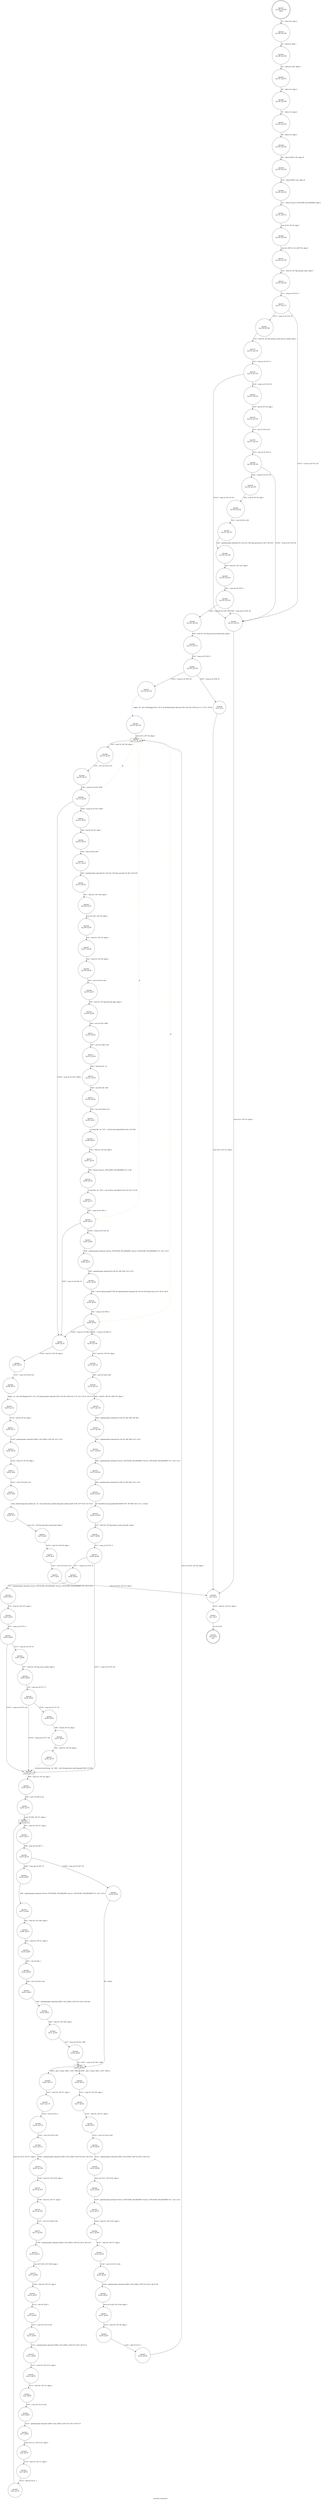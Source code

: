 digraph pstcache_enumerate {
label="pstcache_enumerate"
43450 [label="N43450\n(rp:0, ep:0)\nexit", shape="doublecircle"]
43451 [label="N43451\n(rp:150, ep:150)\nentry", shape="doublecircle"]
43451 -> 43453 [label="%3 = alloca i32, align 4"]
43453 [label="N43453\n(rp:149, ep:149)", shape="circle"]
43453 -> 43454 [label="%4 = alloca i8, align 1"]
43454 [label="N43454\n(rp:148, ep:148)", shape="circle"]
43454 -> 43455 [label="%5 = alloca [8 x i8]*, align 8"]
43455 [label="N43455\n(rp:147, ep:147)", shape="circle"]
43455 -> 43456 [label="%6 = alloca i32, align 4"]
43456 [label="N43456\n(rp:146, ep:146)", shape="circle"]
43456 -> 43457 [label="%7 = alloca i32, align 4"]
43457 [label="N43457\n(rp:145, ep:145)", shape="circle"]
43457 -> 43458 [label="%8 = alloca i16, align 2"]
43458 [label="N43458\n(rp:144, ep:144)", shape="circle"]
43458 -> 43459 [label="%9 = alloca [2560 x i16], align 16"]
43459 [label="N43459\n(rp:143, ep:143)", shape="circle"]
43459 -> 43460 [label="%10 = alloca [2560 x i32], align 16"]
43460 [label="N43460\n(rp:142, ep:142)", shape="circle"]
43460 -> 43461 [label="%11 = alloca %struct._PSTCACHE_CELLHEADER, align 4"]
43461 [label="N43461\n(rp:141, ep:141)", shape="circle"]
43461 -> 43463 [label="store i8 %0, i8* %4, align 1"]
43463 [label="N43463\n(rp:140, ep:140)", shape="circle"]
43463 -> 43471 [label="store [8 x i8]* %1, [8 x i8]** %5, align 8"]
43471 [label="N43471\n(rp:139, ep:139)", shape="circle"]
43471 -> 43472 [label="%12 = load i32, i32* @g_bitmap_cache, align 4"]
43472 [label="N43472\n(rp:138, ep:138)", shape="circle"]
43472 -> 43473 [label="%13 = icmp ne i32 %12, 0"]
43473 [label="N43473\n(rp:137, ep:137)", shape="circle"]
43473 -> 43622 [label="[%13 = icmp ne i32 %12, 0]"]
43473 -> 43487 [label="[!(%13 = icmp ne i32 %12, 0)]"]
43475 [label="N43475\n(rp:135, ep:135)", shape="circle"]
43475 -> 43476 [label="%16 = icmp ne i32 %15, 0"]
43476 [label="N43476\n(rp:134, ep:134)", shape="circle"]
43476 -> 43624 [label="[%16 = icmp ne i32 %15, 0]"]
43476 -> 43487 [label="[!(%16 = icmp ne i32 %15, 0)]"]
43478 [label="N43478\n(rp:132, ep:132)", shape="circle"]
43478 -> 43479 [label="%19 = zext i8 %18 to i32"]
43479 [label="N43479\n(rp:131, ep:131)", shape="circle"]
43479 -> 43480 [label="%20 = icmp slt i32 %19, 8"]
43480 [label="N43480\n(rp:130, ep:130)", shape="circle"]
43480 -> 43626 [label="[%20 = icmp slt i32 %19, 8]"]
43480 -> 43487 [label="[!(%20 = icmp slt i32 %19, 8)]"]
43482 [label="N43482\n(rp:128, ep:128)", shape="circle"]
43482 -> 43483 [label="%23 = zext i8 %22 to i64"]
43483 [label="N43483\n(rp:127, ep:127)", shape="circle"]
43483 -> 43484 [label="%24 = getelementptr inbounds [8 x i32], [8 x i32]* @g_pstcache_fd, i64 0, i64 %23"]
43484 [label="N43484\n(rp:126, ep:126)", shape="circle"]
43484 -> 43485 [label="%25 = load i32, i32* %24, align 4"]
43485 [label="N43485\n(rp:125, ep:125)", shape="circle"]
43485 -> 43486 [label="%26 = icmp sgt i32 %25, 0"]
43486 [label="N43486\n(rp:124, ep:124)", shape="circle"]
43486 -> 43628 [label="[%26 = icmp sgt i32 %25, 0]"]
43486 -> 43487 [label="[!(%26 = icmp sgt i32 %25, 0)]"]
43487 [label="N43487\n(rp:123, ep:123)", shape="circle"]
43487 -> 43620 [label="store i32 0, i32* %3, align 4"]
43490 [label="N43490\n(rp:121, ep:121)", shape="circle"]
43490 -> 43491 [label="%30 = icmp ne i32 %29, 0"]
43491 [label="N43491\n(rp:120, ep:120)", shape="circle"]
43491 -> 43630 [label="[%30 = icmp ne i32 %29, 0]"]
43491 -> 43631 [label="[!(%30 = icmp ne i32 %29, 0)]"]
43495 [label="N43495\n(rp:118, ep:118)", shape="circle"]
43495 -> 43497 [label="store i16 0, i16* %8, align 2"]
43497 [label="N43497\n(rp:117, ep:39)", shape="box"]
43497 -> 43498 [label="%34 = load i16, i16* %8, align 2"]
43497 -> 43497 [label="@", style="dashed", color="orange"]
43497 -> 43520 [label="@", style="dashed", color="orange"]
43497 -> 43526 [label="@", style="dashed", color="orange"]
43497 -> 43500 [label="@", style="dashed", color="orange"]
43498 [label="N43498\n(rp:116, ep:38)", shape="circle"]
43498 -> 43499 [label="%35 = zext i16 %34 to i32"]
43499 [label="N43499\n(rp:115, ep:37)", shape="circle"]
43499 -> 43500 [label="%36 = icmp slt i32 %35, 2550"]
43500 [label="N43500\n(rp:114, ep:36)", shape="circle"]
43500 -> 43632 [label="[%36 = icmp slt i32 %35, 2550]"]
43500 -> 43607 [label="[!(%36 = icmp slt i32 %35, 2550)]"]
43502 [label="N43502\n(rp:112, ep:34)", shape="circle"]
43502 -> 43503 [label="%39 = zext i8 %38 to i64"]
43503 [label="N43503\n(rp:111, ep:33)", shape="circle"]
43503 -> 43504 [label="%40 = getelementptr inbounds [8 x i32], [8 x i32]* @g_pstcache_fd, i64 0, i64 %39"]
43504 [label="N43504\n(rp:110, ep:32)", shape="circle"]
43504 -> 43505 [label="%41 = load i32, i32* %40, align 4"]
43505 [label="N43505\n(rp:109, ep:31)", shape="circle"]
43505 -> 43506 [label="store i32 %41, i32* %6, align 4"]
43506 [label="N43506\n(rp:108, ep:30)", shape="circle"]
43506 -> 43507 [label="%42 = load i32, i32* %6, align 4"]
43507 [label="N43507\n(rp:107, ep:29)", shape="circle"]
43507 -> 43508 [label="%43 = load i16, i16* %8, align 2"]
43508 [label="N43508\n(rp:106, ep:28)", shape="circle"]
43508 -> 43509 [label="%44 = zext i16 %43 to i64"]
43509 [label="N43509\n(rp:105, ep:27)", shape="circle"]
43509 -> 43510 [label="%45 = load i32, i32* @g_pstcache_Bpp, align 4"]
43510 [label="N43510\n(rp:104, ep:26)", shape="circle"]
43510 -> 43511 [label="%46 = mul i32 %45, 4096"]
43511 [label="N43511\n(rp:103, ep:25)", shape="circle"]
43511 -> 43512 [label="%47 = sext i32 %46 to i64"]
43512 [label="N43512\n(rp:102, ep:24)", shape="circle"]
43512 -> 43513 [label="%48 = add i64 %47, 16"]
43513 [label="N43513\n(rp:101, ep:23)", shape="circle"]
43513 -> 43514 [label="%49 = mul i64 %44, %48"]
43514 [label="N43514\n(rp:100, ep:22)", shape="circle"]
43514 -> 43515 [label="%50 = trunc i64 %49 to i32"]
43515 [label="N43515\n(rp:99, ep:21)", shape="circle"]
43515 -> 43516 [label="rd_lseek_file --@-- %51 = call i32 @rd_lseek_file(i32 %42, i32 %50)", style="dashed", color="blue"]
43516 [label="N43516\n(rp:98, ep:20)", shape="circle"]
43516 -> 43517 [label="%52 = load i32, i32* %6, align 4"]
43517 [label="N43517\n(rp:97, ep:19)", shape="circle"]
43517 -> 43518 [label="%53 = bitcast %struct._PSTCACHE_CELLHEADER* %11 to i8*"]
43518 [label="N43518\n(rp:96, ep:18)", shape="circle"]
43518 -> 43519 [label="rd_read_file --@-- %54 = call i32 @rd_read_file(i32 %52, i8* %53, i32 16)", style="dashed", color="blue"]
43519 [label="N43519\n(rp:95, ep:17)", shape="circle"]
43519 -> 43520 [label="%55 = icmp sle i32 %54, 0"]
43520 [label="N43520\n(rp:94, ep:16)", shape="circle"]
43520 -> 43635 [label="[!(%55 = icmp sle i32 %54, 0)]"]
43520 -> 43607 [label="[%55 = icmp sle i32 %54, 0]"]
43523 [label="N43523\n(rp:92, ep:57)", shape="circle"]
43523 -> 43524 [label="%59 = getelementptr inbounds [8 x i8], [8 x i8]* %58, i32 0, i32 0"]
43524 [label="N43524\n(rp:91, ep:56)", shape="circle"]
43524 -> 43525 [label="%60 = call i32 @memcmp(i8* %59, i8* getelementptr inbounds ([8 x i8], [8 x i8]* @zero_key, i32 0, i32 0), i64 8)"]
43525 [label="N43525\n(rp:90, ep:55)", shape="circle"]
43525 -> 43526 [label="%61 = icmp ne i32 %60, 0"]
43526 [label="N43526\n(rp:89, ep:54)", shape="circle"]
43526 -> 43636 [label="[%61 = icmp ne i32 %60, 0]"]
43526 -> 43607 [label="[!(%61 = icmp ne i32 %60, 0)]"]
43528 [label="N43528\n(rp:75, ep:114)", shape="circle"]
43528 -> 43529 [label="%64 = zext i16 %63 to i64"]
43529 [label="N43529\n(rp:74, ep:112)", shape="circle"]
43529 -> 43530 [label="%65 = load [8 x i8]*, [8 x i8]** %5, align 8"]
43530 [label="N43530\n(rp:73, ep:110)", shape="circle"]
43530 -> 43531 [label="%66 = getelementptr inbounds [8 x i8], [8 x i8]* %65, i64 %64"]
43531 [label="N43531\n(rp:72, ep:108)", shape="circle"]
43531 -> 43532 [label="%67 = getelementptr inbounds [8 x i8], [8 x i8]* %66, i32 0, i32 0"]
43532 [label="N43532\n(rp:71, ep:106)", shape="circle"]
43532 -> 43533 [label="%68 = getelementptr inbounds %struct._PSTCACHE_CELLHEADER, %struct._PSTCACHE_CELLHEADER* %11, i32 0, i32 0"]
43533 [label="N43533\n(rp:70, ep:104)", shape="circle"]
43533 -> 43534 [label="%69 = getelementptr inbounds [8 x i8], [8 x i8]* %68, i32 0, i32 0"]
43534 [label="N43534\n(rp:69, ep:102)", shape="circle"]
43534 -> 43535 [label="call void @llvm.memcpy.p0i8.p0i8.i64(i8* %67, i8* %69, i64 8, i32 1, i1 false)"]
43535 [label="N43535\n(rp:68, ep:100)", shape="circle"]
43535 -> 43536 [label="%70 = load i32, i32* @g_bitmap_cache_precache, align 4"]
43536 [label="N43536\n(rp:67, ep:98)", shape="circle"]
43536 -> 43537 [label="%71 = icmp ne i32 %70, 0"]
43537 [label="N43537\n(rp:66, ep:96)", shape="circle"]
43537 -> 43638 [label="[%71 = icmp ne i32 %70, 0]"]
43537 -> 43549 [label="[!(%71 = icmp ne i32 %70, 0)]"]
43539 [label="N43539\n(rp:64, ep:93)", shape="circle"]
43539 -> 43540 [label="%74 = load i32, i32* %73, align 4"]
43540 [label="N43540\n(rp:63, ep:91)", shape="circle"]
43540 -> 43541 [label="%75 = icmp ne i32 %74, 0"]
43541 [label="N43541\n(rp:62, ep:89)", shape="circle"]
43541 -> 43640 [label="[%75 = icmp ne i32 %74, 0]"]
43541 -> 43549 [label="[!(%75 = icmp ne i32 %74, 0)]"]
43543 [label="N43543\n(rp:60, ep:86)", shape="circle"]
43543 -> 43544 [label="%78 = icmp sgt i32 %77, 8"]
43544 [label="N43544\n(rp:59, ep:84)", shape="circle"]
43544 -> 43642 [label="[%78 = icmp sgt i32 %77, 8]"]
43544 -> 43549 [label="[!(%78 = icmp sgt i32 %77, 8)]"]
43546 [label="N43546\n(rp:57, ep:81)", shape="circle"]
43546 -> 43547 [label="%81 = load i16, i16* %8, align 2"]
43547 [label="N43547\n(rp:56, ep:79)", shape="circle"]
43547 -> 43549 [label="pstcache_load_bitmap --@-- %82 = call i32 @pstcache_load_bitmap(i8 %80, i16 %81)", style="dashed", color="blue"]
43549 [label="N43549\n(rp:55, ep:77)", shape="box"]
43549 -> 43550 [label="%84 = load i16, i16* %8, align 2"]
43550 [label="N43550\n(rp:54, ep:75)", shape="circle"]
43550 -> 43551 [label="%85 = zext i16 %84 to i32"]
43551 [label="N43551\n(rp:53, ep:73)", shape="circle"]
43551 -> 43553 [label="store i32 %85, i32* %7, align 4"]
43553 [label="N43553\n(rp:52, ep:72)", shape="box"]
43553 -> 43554 [label="%87 = load i32, i32* %7, align 4"]
43554 [label="N43554\n(rp:51, ep:71)", shape="circle"]
43554 -> 43555 [label="%88 = icmp sgt i32 %87, 0"]
43555 [label="N43555\n(rp:50, ep:70)", shape="circle"]
43555 -> 43644 [label="[%88 = icmp sgt i32 %87, 0]"]
43555 -> 43645 [label="[!(%88 = icmp sgt i32 %87, 0)]"]
43557 [label="N43557\n(rp:47, ep:68)", shape="circle"]
43557 -> 43558 [label="%91 = load i32, i32* %90, align 4"]
43558 [label="N43558\n(rp:46, ep:67)", shape="circle"]
43558 -> 43559 [label="%92 = load i32, i32* %7, align 4"]
43559 [label="N43559\n(rp:45, ep:66)", shape="circle"]
43559 -> 43560 [label="%93 = sub i32 %92, 1"]
43560 [label="N43560\n(rp:44, ep:65)", shape="circle"]
43560 -> 43561 [label="%94 = sext i32 %93 to i64"]
43561 [label="N43561\n(rp:43, ep:64)", shape="circle"]
43561 -> 43562 [label="%95 = getelementptr inbounds [2560 x i32], [2560 x i32]* %10, i64 0, i64 %94"]
43562 [label="N43562\n(rp:42, ep:63)", shape="circle"]
43562 -> 43563 [label="%96 = load i32, i32* %95, align 4"]
43563 [label="N43563\n(rp:41, ep:62)", shape="circle"]
43563 -> 43564 [label="%97 = icmp ult i32 %91, %96"]
43564 [label="N43564\n(rp:40, ep:60)", shape="circle"]
43564 -> 43565 [label="99 = [%97 = icmp ult i32 %91, %96]"]
43565 [label="N43565\n(rp:39, ep:59)", shape="box"]
43565 -> 43648 [label="[%99 = phi i1 [ false, %86 ], [ %97, %89 ]]"]
43565 -> 43649 [label="[!(%99 = phi i1 [ false, %86 ], [ %97, %89 ])]"]
43567 [label="N43567\n(rp:23, ep:115)", shape="circle"]
43567 -> 43568 [label="%102 = sub i32 %101, 1"]
43568 [label="N43568\n(rp:22, ep:113)", shape="circle"]
43568 -> 43569 [label="%103 = sext i32 %102 to i64"]
43569 [label="N43569\n(rp:21, ep:111)", shape="circle"]
43569 -> 43570 [label="%104 = getelementptr inbounds [2560 x i16], [2560 x i16]* %9, i64 0, i64 %103"]
43570 [label="N43570\n(rp:20, ep:109)", shape="circle"]
43570 -> 43571 [label="%105 = load i16, i16* %104, align 2"]
43571 [label="N43571\n(rp:19, ep:107)", shape="circle"]
43571 -> 43572 [label="%106 = load i32, i32* %7, align 4"]
43572 [label="N43572\n(rp:18, ep:105)", shape="circle"]
43572 -> 43573 [label="%107 = sext i32 %106 to i64"]
43573 [label="N43573\n(rp:17, ep:103)", shape="circle"]
43573 -> 43574 [label="%108 = getelementptr inbounds [2560 x i16], [2560 x i16]* %9, i64 0, i64 %107"]
43574 [label="N43574\n(rp:16, ep:101)", shape="circle"]
43574 -> 43575 [label="store i16 %105, i16* %108, align 2"]
43575 [label="N43575\n(rp:15, ep:99)", shape="circle"]
43575 -> 43576 [label="%109 = load i32, i32* %7, align 4"]
43576 [label="N43576\n(rp:14, ep:97)", shape="circle"]
43576 -> 43577 [label="%110 = sub i32 %109, 1"]
43577 [label="N43577\n(rp:13, ep:94)", shape="circle"]
43577 -> 43578 [label="%111 = sext i32 %110 to i64"]
43578 [label="N43578\n(rp:12, ep:92)", shape="circle"]
43578 -> 43579 [label="%112 = getelementptr inbounds [2560 x i32], [2560 x i32]* %10, i64 0, i64 %111"]
43579 [label="N43579\n(rp:11, ep:90)", shape="circle"]
43579 -> 43580 [label="%113 = load i32, i32* %112, align 4"]
43580 [label="N43580\n(rp:10, ep:87)", shape="circle"]
43580 -> 43581 [label="%114 = load i32, i32* %7, align 4"]
43581 [label="N43581\n(rp:9, ep:85)", shape="circle"]
43581 -> 43582 [label="%115 = sext i32 %114 to i64"]
43582 [label="N43582\n(rp:8, ep:82)", shape="circle"]
43582 -> 43583 [label="%116 = getelementptr inbounds [2560 x i32], [2560 x i32]* %10, i64 0, i64 %115"]
43583 [label="N43583\n(rp:7, ep:80)", shape="circle"]
43583 -> 43585 [label="store i32 %113, i32* %116, align 4"]
43585 [label="N43585\n(rp:6, ep:78)", shape="circle"]
43585 -> 43586 [label="%118 = load i32, i32* %7, align 4"]
43586 [label="N43586\n(rp:5, ep:76)", shape="circle"]
43586 -> 43587 [label="%119 = add i32 %118, -1"]
43587 [label="N43587\n(rp:4, ep:74)", shape="circle"]
43587 -> 43553 [label="store i32 %119, i32* %7, align 4"]
43590 [label="N43590\n(rp:37, ep:52)", shape="circle"]
43590 -> 43591 [label="%122 = load i32, i32* %7, align 4"]
43591 [label="N43591\n(rp:36, ep:51)", shape="circle"]
43591 -> 43592 [label="%123 = sext i32 %122 to i64"]
43592 [label="N43592\n(rp:35, ep:50)", shape="circle"]
43592 -> 43593 [label="%124 = getelementptr inbounds [2560 x i16], [2560 x i16]* %9, i64 0, i64 %123"]
43593 [label="N43593\n(rp:34, ep:49)", shape="circle"]
43593 -> 43594 [label="store i16 %121, i16* %124, align 2"]
43594 [label="N43594\n(rp:33, ep:48)", shape="circle"]
43594 -> 43595 [label="%125 = getelementptr inbounds %struct._PSTCACHE_CELLHEADER, %struct._PSTCACHE_CELLHEADER* %11, i32 0, i32 4"]
43595 [label="N43595\n(rp:32, ep:47)", shape="circle"]
43595 -> 43596 [label="%126 = load i32, i32* %125, align 4"]
43596 [label="N43596\n(rp:31, ep:46)", shape="circle"]
43596 -> 43597 [label="%127 = load i32, i32* %7, align 4"]
43597 [label="N43597\n(rp:30, ep:45)", shape="circle"]
43597 -> 43598 [label="%128 = sext i32 %127 to i64"]
43598 [label="N43598\n(rp:29, ep:44)", shape="circle"]
43598 -> 43599 [label="%129 = getelementptr inbounds [2560 x i32], [2560 x i32]* %10, i64 0, i64 %128"]
43599 [label="N43599\n(rp:28, ep:43)", shape="circle"]
43599 -> 43603 [label="store i32 %126, i32* %129, align 4"]
43603 [label="N43603\n(rp:27, ep:42)", shape="circle"]
43603 -> 43604 [label="%133 = load i16, i16* %8, align 2"]
43604 [label="N43604\n(rp:26, ep:41)", shape="circle"]
43604 -> 43605 [label="%134 = add i16 %133, 1"]
43605 [label="N43605\n(rp:25, ep:40)", shape="circle"]
43605 -> 43497 [label="store i16 %134, i16* %8, align 2"]
43607 [label="N43607\n(rp:88, ep:15)", shape="circle"]
43607 -> 43608 [label="%136 = load i16, i16* %8, align 2"]
43608 [label="N43608\n(rp:87, ep:14)", shape="circle"]
43608 -> 43609 [label="%137 = zext i16 %136 to i32"]
43609 [label="N43609\n(rp:86, ep:13)", shape="circle"]
43609 -> 43610 [label="logger --@-- call void @logger(i32 6, i32 0, i8* getelementptr inbounds ([40 x i8], [40 x i8]* @.str.2.74, i32 0, i32 0), i32 %137)", style="dashed", color="blue"]
43610 [label="N43610\n(rp:85, ep:12)", shape="circle"]
43610 -> 43611 [label="%138 = load i8, i8* %4, align 1"]
43611 [label="N43611\n(rp:84, ep:11)", shape="circle"]
43611 -> 43612 [label="%139 = getelementptr inbounds [2560 x i16], [2560 x i16]* %9, i32 0, i32 0"]
43612 [label="N43612\n(rp:83, ep:10)", shape="circle"]
43612 -> 43613 [label="%140 = load i16, i16* %8, align 2"]
43613 [label="N43613\n(rp:82, ep:9)", shape="circle"]
43613 -> 43614 [label="%141 = zext i16 %140 to i32"]
43614 [label="N43614\n(rp:81, ep:8)", shape="circle"]
43614 -> 43615 [label="cache_rebuild_bmpcache_linked_list --@-- call void @cache_rebuild_bmpcache_linked_list(i8 %138, i16* %139, i32 %141)", style="dashed", color="blue"]
43615 [label="N43615\n(rp:80, ep:7)", shape="circle"]
43615 -> 43616 [label="store i32 1, i32* @g_pstcache_enumerated, align 4"]
43616 [label="N43616\n(rp:79, ep:6)", shape="circle"]
43616 -> 43617 [label="%142 = load i16, i16* %8, align 2"]
43617 [label="N43617\n(rp:78, ep:5)", shape="circle"]
43617 -> 43618 [label="%143 = zext i16 %142 to i32"]
43618 [label="N43618\n(rp:77, ep:4)", shape="circle"]
43618 -> 43620 [label="store i32 %143, i32* %3, align 4"]
43620 [label="N43620\n(rp:2, ep:2)", shape="circle"]
43620 -> 43621 [label="%145 = load i32, i32* %3, align 4"]
43621 [label="N43621\n(rp:1, ep:1)", shape="circle"]
43621 -> 43450 [label="ret i32 %145"]
43622 [label="N43622\n(rp:136, ep:136)", shape="circle"]
43622 -> 43475 [label="%15 = load i32, i32* @g_bitmap_cache_persist_enable, align 4"]
43624 [label="N43624\n(rp:133, ep:133)", shape="circle"]
43624 -> 43478 [label="%18 = load i8, i8* %4, align 1"]
43626 [label="N43626\n(rp:129, ep:129)", shape="circle"]
43626 -> 43482 [label="%22 = load i8, i8* %4, align 1"]
43628 [label="N43628\n(rp:122, ep:122)", shape="circle"]
43628 -> 43490 [label="%29 = load i32, i32* @g_pstcache_enumerated, align 4"]
43630 [label="N43630\n(rp:3, ep:3)", shape="circle"]
43630 -> 43620 [label="store i32 0, i32* %3, align 4"]
43631 [label="N43631\n(rp:119, ep:119)", shape="circle"]
43631 -> 43495 [label="logger --@-- call void @logger(i32 6, i32 0, i8* getelementptr inbounds ([40 x i8], [40 x i8]* @.str.1.73, i32 0, i32 0))", style="dashed", color="blue"]
43632 [label="N43632\n(rp:113, ep:35)", shape="circle"]
43632 -> 43502 [label="%38 = load i8, i8* %4, align 1"]
43635 [label="N43635\n(rp:93, ep:58)", shape="circle"]
43635 -> 43523 [label="%58 = getelementptr inbounds %struct._PSTCACHE_CELLHEADER, %struct._PSTCACHE_CELLHEADER* %11, i32 0, i32 0"]
43636 [label="N43636\n(rp:76, ep:116)", shape="circle"]
43636 -> 43528 [label="%63 = load i16, i16* %8, align 2"]
43638 [label="N43638\n(rp:65, ep:95)", shape="circle"]
43638 -> 43539 [label="%73 = getelementptr inbounds %struct._PSTCACHE_CELLHEADER, %struct._PSTCACHE_CELLHEADER* %11, i32 0, i32 4"]
43640 [label="N43640\n(rp:61, ep:88)", shape="circle"]
43640 -> 43543 [label="%77 = load i32, i32* @g_server_depth, align 4"]
43642 [label="N43642\n(rp:58, ep:83)", shape="circle"]
43642 -> 43546 [label="%80 = load i8, i8* %4, align 1"]
43644 [label="N43644\n(rp:48, ep:69)", shape="circle"]
43644 -> 43557 [label="%90 = getelementptr inbounds %struct._PSTCACHE_CELLHEADER, %struct._PSTCACHE_CELLHEADER* %11, i32 0, i32 4"]
43645 [label="N43645\n(rp:49, ep:61)", shape="circle"]
43645 -> 43565 [label="99 = [false]"]
43648 [label="N43648\n(rp:24, ep:117)", shape="circle"]
43648 -> 43567 [label="%101 = load i32, i32* %7, align 4"]
43649 [label="N43649\n(rp:38, ep:53)", shape="circle"]
43649 -> 43590 [label="%121 = load i16, i16* %8, align 2"]
}
